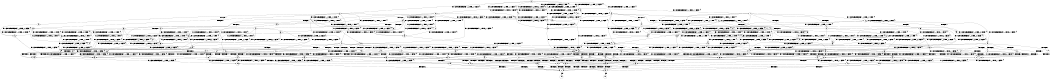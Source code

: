 digraph BCG {
size = "7, 10.5";
center = TRUE;
node [shape = circle];
0 [peripheries = 2];
0 -> 1 [label = "EX !0 !ATOMIC_EXCH_BRANCH (1, +0, TRUE, +0, 1, TRUE) !{}"];
0 -> 2 [label = "EX !2 !ATOMIC_EXCH_BRANCH (1, +1, TRUE, +1, 1, FALSE) !{}"];
0 -> 3 [label = "EX !1 !ATOMIC_EXCH_BRANCH (1, +1, TRUE, +1, 1, FALSE) !{}"];
0 -> 4 [label = "EX !0 !ATOMIC_EXCH_BRANCH (1, +0, TRUE, +0, 1, TRUE) !{}"];
0 -> 5 [label = "EX !2 !ATOMIC_EXCH_BRANCH (1, +1, TRUE, +1, 1, FALSE) !{}"];
0 -> 6 [label = "EX !1 !ATOMIC_EXCH_BRANCH (1, +1, TRUE, +1, 1, FALSE) !{}"];
1 -> 7 [label = "EX !2 !ATOMIC_EXCH_BRANCH (1, +1, TRUE, +1, 1, FALSE) !{}"];
2 -> 8 [label = "EX !0 !ATOMIC_EXCH_BRANCH (1, +0, TRUE, +0, 1, FALSE) !{}"];
3 -> 9 [label = "EX !0 !ATOMIC_EXCH_BRANCH (1, +0, TRUE, +0, 1, FALSE) !{}"];
4 -> 1 [label = "EX !0 !ATOMIC_EXCH_BRANCH (1, +0, TRUE, +0, 1, TRUE) !{}"];
4 -> 7 [label = "EX !2 !ATOMIC_EXCH_BRANCH (1, +1, TRUE, +1, 1, FALSE) !{}"];
4 -> 10 [label = "EX !1 !ATOMIC_EXCH_BRANCH (1, +1, TRUE, +1, 1, FALSE) !{}"];
4 -> 4 [label = "EX !0 !ATOMIC_EXCH_BRANCH (1, +0, TRUE, +0, 1, TRUE) !{}"];
4 -> 11 [label = "EX !2 !ATOMIC_EXCH_BRANCH (1, +1, TRUE, +1, 1, FALSE) !{}"];
4 -> 12 [label = "EX !1 !ATOMIC_EXCH_BRANCH (1, +1, TRUE, +1, 1, FALSE) !{}"];
5 -> 8 [label = "EX !0 !ATOMIC_EXCH_BRANCH (1, +0, TRUE, +0, 1, FALSE) !{}"];
5 -> 13 [label = "EX !1 !ATOMIC_EXCH_BRANCH (1, +1, TRUE, +1, 1, TRUE) !{}"];
5 -> 14 [label = "TERMINATE !2"];
5 -> 15 [label = "EX !0 !ATOMIC_EXCH_BRANCH (1, +0, TRUE, +0, 1, FALSE) !{}"];
5 -> 16 [label = "EX !1 !ATOMIC_EXCH_BRANCH (1, +1, TRUE, +1, 1, TRUE) !{}"];
5 -> 17 [label = "TERMINATE !2"];
6 -> 9 [label = "EX !0 !ATOMIC_EXCH_BRANCH (1, +0, TRUE, +0, 1, FALSE) !{}"];
6 -> 18 [label = "EX !2 !ATOMIC_EXCH_BRANCH (1, +1, TRUE, +1, 1, TRUE) !{}"];
6 -> 19 [label = "TERMINATE !1"];
6 -> 20 [label = "EX !0 !ATOMIC_EXCH_BRANCH (1, +0, TRUE, +0, 1, FALSE) !{}"];
6 -> 21 [label = "EX !2 !ATOMIC_EXCH_BRANCH (1, +1, TRUE, +1, 1, TRUE) !{}"];
6 -> 22 [label = "TERMINATE !1"];
7 -> 8 [label = "EX !0 !ATOMIC_EXCH_BRANCH (1, +0, TRUE, +0, 1, FALSE) !{}"];
8 -> 23 [label = "EX !1 !ATOMIC_EXCH_BRANCH (1, +1, TRUE, +1, 1, FALSE) !{}"];
9 -> 23 [label = "EX !2 !ATOMIC_EXCH_BRANCH (1, +1, TRUE, +1, 1, FALSE) !{}"];
10 -> 9 [label = "EX !0 !ATOMIC_EXCH_BRANCH (1, +0, TRUE, +0, 1, FALSE) !{}"];
11 -> 8 [label = "EX !0 !ATOMIC_EXCH_BRANCH (1, +0, TRUE, +0, 1, FALSE) !{}"];
11 -> 24 [label = "EX !1 !ATOMIC_EXCH_BRANCH (1, +1, TRUE, +1, 1, TRUE) !{}"];
11 -> 25 [label = "TERMINATE !2"];
11 -> 15 [label = "EX !0 !ATOMIC_EXCH_BRANCH (1, +0, TRUE, +0, 1, FALSE) !{}"];
11 -> 26 [label = "EX !1 !ATOMIC_EXCH_BRANCH (1, +1, TRUE, +1, 1, TRUE) !{}"];
11 -> 27 [label = "TERMINATE !2"];
12 -> 9 [label = "EX !0 !ATOMIC_EXCH_BRANCH (1, +0, TRUE, +0, 1, FALSE) !{}"];
12 -> 28 [label = "EX !2 !ATOMIC_EXCH_BRANCH (1, +1, TRUE, +1, 1, TRUE) !{}"];
12 -> 29 [label = "TERMINATE !1"];
12 -> 20 [label = "EX !0 !ATOMIC_EXCH_BRANCH (1, +0, TRUE, +0, 1, FALSE) !{}"];
12 -> 30 [label = "EX !2 !ATOMIC_EXCH_BRANCH (1, +1, TRUE, +1, 1, TRUE) !{}"];
12 -> 31 [label = "TERMINATE !1"];
13 -> 32 [label = "EX !0 !ATOMIC_EXCH_BRANCH (1, +0, TRUE, +0, 1, FALSE) !{}"];
14 -> 33 [label = "EX !0 !ATOMIC_EXCH_BRANCH (1, +0, TRUE, +0, 1, FALSE) !{}"];
15 -> 23 [label = "EX !1 !ATOMIC_EXCH_BRANCH (1, +1, TRUE, +1, 1, FALSE) !{}"];
15 -> 34 [label = "TERMINATE !0"];
15 -> 35 [label = "TERMINATE !2"];
15 -> 36 [label = "EX !1 !ATOMIC_EXCH_BRANCH (1, +1, TRUE, +1, 1, FALSE) !{}"];
15 -> 37 [label = "TERMINATE !0"];
15 -> 38 [label = "TERMINATE !2"];
16 -> 13 [label = "EX !1 !ATOMIC_EXCH_BRANCH (1, +1, TRUE, +1, 1, TRUE) !{}"];
16 -> 32 [label = "EX !0 !ATOMIC_EXCH_BRANCH (1, +0, TRUE, +0, 1, FALSE) !{}"];
16 -> 39 [label = "TERMINATE !2"];
16 -> 16 [label = "EX !1 !ATOMIC_EXCH_BRANCH (1, +1, TRUE, +1, 1, TRUE) !{}"];
16 -> 40 [label = "EX !0 !ATOMIC_EXCH_BRANCH (1, +0, TRUE, +0, 1, FALSE) !{}"];
16 -> 41 [label = "TERMINATE !2"];
17 -> 33 [label = "EX !0 !ATOMIC_EXCH_BRANCH (1, +0, TRUE, +0, 1, FALSE) !{}"];
17 -> 42 [label = "EX !1 !ATOMIC_EXCH_BRANCH (1, +1, TRUE, +1, 1, TRUE) !{}"];
17 -> 43 [label = "EX !0 !ATOMIC_EXCH_BRANCH (1, +0, TRUE, +0, 1, FALSE) !{}"];
17 -> 44 [label = "EX !1 !ATOMIC_EXCH_BRANCH (1, +1, TRUE, +1, 1, TRUE) !{}"];
18 -> 45 [label = "EX !0 !ATOMIC_EXCH_BRANCH (1, +0, TRUE, +0, 1, FALSE) !{}"];
19 -> 46 [label = "EX !0 !ATOMIC_EXCH_BRANCH (1, +0, TRUE, +0, 1, FALSE) !{}"];
20 -> 23 [label = "EX !2 !ATOMIC_EXCH_BRANCH (1, +1, TRUE, +1, 1, FALSE) !{}"];
20 -> 47 [label = "TERMINATE !0"];
20 -> 48 [label = "TERMINATE !1"];
20 -> 36 [label = "EX !2 !ATOMIC_EXCH_BRANCH (1, +1, TRUE, +1, 1, FALSE) !{}"];
20 -> 49 [label = "TERMINATE !0"];
20 -> 50 [label = "TERMINATE !1"];
21 -> 18 [label = "EX !2 !ATOMIC_EXCH_BRANCH (1, +1, TRUE, +1, 1, TRUE) !{}"];
21 -> 45 [label = "EX !0 !ATOMIC_EXCH_BRANCH (1, +0, TRUE, +0, 1, FALSE) !{}"];
21 -> 51 [label = "TERMINATE !1"];
21 -> 21 [label = "EX !2 !ATOMIC_EXCH_BRANCH (1, +1, TRUE, +1, 1, TRUE) !{}"];
21 -> 52 [label = "EX !0 !ATOMIC_EXCH_BRANCH (1, +0, TRUE, +0, 1, FALSE) !{}"];
21 -> 53 [label = "TERMINATE !1"];
22 -> 46 [label = "EX !0 !ATOMIC_EXCH_BRANCH (1, +0, TRUE, +0, 1, FALSE) !{}"];
22 -> 54 [label = "EX !2 !ATOMIC_EXCH_BRANCH (1, +1, TRUE, +1, 1, TRUE) !{}"];
22 -> 55 [label = "EX !0 !ATOMIC_EXCH_BRANCH (1, +0, TRUE, +0, 1, FALSE) !{}"];
22 -> 56 [label = "EX !2 !ATOMIC_EXCH_BRANCH (1, +1, TRUE, +1, 1, TRUE) !{}"];
23 -> 57 [label = "TERMINATE !0"];
24 -> 32 [label = "EX !0 !ATOMIC_EXCH_BRANCH (1, +0, TRUE, +0, 1, FALSE) !{}"];
25 -> 58 [label = "EX !1 !ATOMIC_EXCH_BRANCH (1, +1, TRUE, +1, 1, TRUE) !{}"];
26 -> 32 [label = "EX !0 !ATOMIC_EXCH_BRANCH (1, +0, TRUE, +0, 1, FALSE) !{}"];
26 -> 24 [label = "EX !1 !ATOMIC_EXCH_BRANCH (1, +1, TRUE, +1, 1, TRUE) !{}"];
26 -> 59 [label = "TERMINATE !2"];
26 -> 40 [label = "EX !0 !ATOMIC_EXCH_BRANCH (1, +0, TRUE, +0, 1, FALSE) !{}"];
26 -> 26 [label = "EX !1 !ATOMIC_EXCH_BRANCH (1, +1, TRUE, +1, 1, TRUE) !{}"];
26 -> 60 [label = "TERMINATE !2"];
27 -> 58 [label = "EX !1 !ATOMIC_EXCH_BRANCH (1, +1, TRUE, +1, 1, TRUE) !{}"];
27 -> 33 [label = "EX !0 !ATOMIC_EXCH_BRANCH (1, +0, TRUE, +0, 1, FALSE) !{}"];
27 -> 61 [label = "EX !1 !ATOMIC_EXCH_BRANCH (1, +1, TRUE, +1, 1, TRUE) !{}"];
27 -> 43 [label = "EX !0 !ATOMIC_EXCH_BRANCH (1, +0, TRUE, +0, 1, FALSE) !{}"];
28 -> 45 [label = "EX !0 !ATOMIC_EXCH_BRANCH (1, +0, TRUE, +0, 1, FALSE) !{}"];
29 -> 62 [label = "EX !2 !ATOMIC_EXCH_BRANCH (1, +1, TRUE, +1, 1, TRUE) !{}"];
30 -> 45 [label = "EX !0 !ATOMIC_EXCH_BRANCH (1, +0, TRUE, +0, 1, FALSE) !{}"];
30 -> 28 [label = "EX !2 !ATOMIC_EXCH_BRANCH (1, +1, TRUE, +1, 1, TRUE) !{}"];
30 -> 63 [label = "TERMINATE !1"];
30 -> 52 [label = "EX !0 !ATOMIC_EXCH_BRANCH (1, +0, TRUE, +0, 1, FALSE) !{}"];
30 -> 30 [label = "EX !2 !ATOMIC_EXCH_BRANCH (1, +1, TRUE, +1, 1, TRUE) !{}"];
30 -> 64 [label = "TERMINATE !1"];
31 -> 62 [label = "EX !2 !ATOMIC_EXCH_BRANCH (1, +1, TRUE, +1, 1, TRUE) !{}"];
31 -> 46 [label = "EX !0 !ATOMIC_EXCH_BRANCH (1, +0, TRUE, +0, 1, FALSE) !{}"];
31 -> 65 [label = "EX !2 !ATOMIC_EXCH_BRANCH (1, +1, TRUE, +1, 1, TRUE) !{}"];
31 -> 55 [label = "EX !0 !ATOMIC_EXCH_BRANCH (1, +0, TRUE, +0, 1, FALSE) !{}"];
32 -> 23 [label = "EX !1 !ATOMIC_EXCH_BRANCH (1, +1, TRUE, +1, 1, FALSE) !{}"];
33 -> 66 [label = "EX !1 !ATOMIC_EXCH_BRANCH (1, +1, TRUE, +1, 1, FALSE) !{}"];
34 -> 67 [label = "EX !1 !ATOMIC_EXCH_BRANCH (1, +1, TRUE, +1, 1, FALSE) !{}"];
35 -> 66 [label = "EX !1 !ATOMIC_EXCH_BRANCH (1, +1, TRUE, +1, 1, FALSE) !{}"];
36 -> 57 [label = "TERMINATE !0"];
36 -> 68 [label = "TERMINATE !2"];
36 -> 69 [label = "TERMINATE !1"];
36 -> 70 [label = "TERMINATE !0"];
36 -> 71 [label = "TERMINATE !2"];
36 -> 72 [label = "TERMINATE !1"];
37 -> 67 [label = "EX !1 !ATOMIC_EXCH_BRANCH (1, +1, TRUE, +1, 1, FALSE) !{}"];
37 -> 73 [label = "TERMINATE !2"];
37 -> 74 [label = "EX !1 !ATOMIC_EXCH_BRANCH (1, +1, TRUE, +1, 1, FALSE) !{}"];
37 -> 75 [label = "TERMINATE !2"];
38 -> 66 [label = "EX !1 !ATOMIC_EXCH_BRANCH (1, +1, TRUE, +1, 1, FALSE) !{}"];
38 -> 73 [label = "TERMINATE !0"];
38 -> 76 [label = "EX !1 !ATOMIC_EXCH_BRANCH (1, +1, TRUE, +1, 1, FALSE) !{}"];
38 -> 75 [label = "TERMINATE !0"];
39 -> 77 [label = "EX !0 !ATOMIC_EXCH_BRANCH (1, +0, TRUE, +0, 1, FALSE) !{}"];
40 -> 23 [label = "EX !1 !ATOMIC_EXCH_BRANCH (1, +1, TRUE, +1, 1, FALSE) !{}"];
40 -> 78 [label = "TERMINATE !0"];
40 -> 79 [label = "TERMINATE !2"];
40 -> 36 [label = "EX !1 !ATOMIC_EXCH_BRANCH (1, +1, TRUE, +1, 1, FALSE) !{}"];
40 -> 80 [label = "TERMINATE !0"];
40 -> 81 [label = "TERMINATE !2"];
41 -> 77 [label = "EX !0 !ATOMIC_EXCH_BRANCH (1, +0, TRUE, +0, 1, FALSE) !{}"];
41 -> 42 [label = "EX !1 !ATOMIC_EXCH_BRANCH (1, +1, TRUE, +1, 1, TRUE) !{}"];
41 -> 82 [label = "EX !0 !ATOMIC_EXCH_BRANCH (1, +0, TRUE, +0, 1, FALSE) !{}"];
41 -> 44 [label = "EX !1 !ATOMIC_EXCH_BRANCH (1, +1, TRUE, +1, 1, TRUE) !{}"];
42 -> 77 [label = "EX !0 !ATOMIC_EXCH_BRANCH (1, +0, TRUE, +0, 1, FALSE) !{}"];
43 -> 66 [label = "EX !1 !ATOMIC_EXCH_BRANCH (1, +1, TRUE, +1, 1, FALSE) !{}"];
43 -> 73 [label = "TERMINATE !0"];
43 -> 76 [label = "EX !1 !ATOMIC_EXCH_BRANCH (1, +1, TRUE, +1, 1, FALSE) !{}"];
43 -> 75 [label = "TERMINATE !0"];
44 -> 42 [label = "EX !1 !ATOMIC_EXCH_BRANCH (1, +1, TRUE, +1, 1, TRUE) !{}"];
44 -> 77 [label = "EX !0 !ATOMIC_EXCH_BRANCH (1, +0, TRUE, +0, 1, FALSE) !{}"];
44 -> 44 [label = "EX !1 !ATOMIC_EXCH_BRANCH (1, +1, TRUE, +1, 1, TRUE) !{}"];
44 -> 82 [label = "EX !0 !ATOMIC_EXCH_BRANCH (1, +0, TRUE, +0, 1, FALSE) !{}"];
45 -> 23 [label = "EX !2 !ATOMIC_EXCH_BRANCH (1, +1, TRUE, +1, 1, FALSE) !{}"];
46 -> 83 [label = "EX !2 !ATOMIC_EXCH_BRANCH (1, +1, TRUE, +1, 1, FALSE) !{}"];
47 -> 67 [label = "EX !2 !ATOMIC_EXCH_BRANCH (1, +1, TRUE, +1, 1, FALSE) !{}"];
48 -> 83 [label = "EX !2 !ATOMIC_EXCH_BRANCH (1, +1, TRUE, +1, 1, FALSE) !{}"];
49 -> 67 [label = "EX !2 !ATOMIC_EXCH_BRANCH (1, +1, TRUE, +1, 1, FALSE) !{}"];
49 -> 84 [label = "TERMINATE !1"];
49 -> 74 [label = "EX !2 !ATOMIC_EXCH_BRANCH (1, +1, TRUE, +1, 1, FALSE) !{}"];
49 -> 85 [label = "TERMINATE !1"];
50 -> 83 [label = "EX !2 !ATOMIC_EXCH_BRANCH (1, +1, TRUE, +1, 1, FALSE) !{}"];
50 -> 84 [label = "TERMINATE !0"];
50 -> 86 [label = "EX !2 !ATOMIC_EXCH_BRANCH (1, +1, TRUE, +1, 1, FALSE) !{}"];
50 -> 85 [label = "TERMINATE !0"];
51 -> 87 [label = "EX !0 !ATOMIC_EXCH_BRANCH (1, +0, TRUE, +0, 1, FALSE) !{}"];
52 -> 23 [label = "EX !2 !ATOMIC_EXCH_BRANCH (1, +1, TRUE, +1, 1, FALSE) !{}"];
52 -> 88 [label = "TERMINATE !0"];
52 -> 89 [label = "TERMINATE !1"];
52 -> 36 [label = "EX !2 !ATOMIC_EXCH_BRANCH (1, +1, TRUE, +1, 1, FALSE) !{}"];
52 -> 90 [label = "TERMINATE !0"];
52 -> 91 [label = "TERMINATE !1"];
53 -> 87 [label = "EX !0 !ATOMIC_EXCH_BRANCH (1, +0, TRUE, +0, 1, FALSE) !{}"];
53 -> 54 [label = "EX !2 !ATOMIC_EXCH_BRANCH (1, +1, TRUE, +1, 1, TRUE) !{}"];
53 -> 92 [label = "EX !0 !ATOMIC_EXCH_BRANCH (1, +0, TRUE, +0, 1, FALSE) !{}"];
53 -> 56 [label = "EX !2 !ATOMIC_EXCH_BRANCH (1, +1, TRUE, +1, 1, TRUE) !{}"];
54 -> 87 [label = "EX !0 !ATOMIC_EXCH_BRANCH (1, +0, TRUE, +0, 1, FALSE) !{}"];
55 -> 83 [label = "EX !2 !ATOMIC_EXCH_BRANCH (1, +1, TRUE, +1, 1, FALSE) !{}"];
55 -> 84 [label = "TERMINATE !0"];
55 -> 86 [label = "EX !2 !ATOMIC_EXCH_BRANCH (1, +1, TRUE, +1, 1, FALSE) !{}"];
55 -> 85 [label = "TERMINATE !0"];
56 -> 54 [label = "EX !2 !ATOMIC_EXCH_BRANCH (1, +1, TRUE, +1, 1, TRUE) !{}"];
56 -> 87 [label = "EX !0 !ATOMIC_EXCH_BRANCH (1, +0, TRUE, +0, 1, FALSE) !{}"];
56 -> 56 [label = "EX !2 !ATOMIC_EXCH_BRANCH (1, +1, TRUE, +1, 1, TRUE) !{}"];
56 -> 92 [label = "EX !0 !ATOMIC_EXCH_BRANCH (1, +0, TRUE, +0, 1, FALSE) !{}"];
57 -> 93 [label = "TERMINATE !2"];
58 -> 77 [label = "EX !0 !ATOMIC_EXCH_BRANCH (1, +0, TRUE, +0, 1, FALSE) !{}"];
59 -> 77 [label = "EX !0 !ATOMIC_EXCH_BRANCH (1, +0, TRUE, +0, 1, FALSE) !{}"];
60 -> 77 [label = "EX !0 !ATOMIC_EXCH_BRANCH (1, +0, TRUE, +0, 1, FALSE) !{}"];
60 -> 58 [label = "EX !1 !ATOMIC_EXCH_BRANCH (1, +1, TRUE, +1, 1, TRUE) !{}"];
60 -> 82 [label = "EX !0 !ATOMIC_EXCH_BRANCH (1, +0, TRUE, +0, 1, FALSE) !{}"];
60 -> 61 [label = "EX !1 !ATOMIC_EXCH_BRANCH (1, +1, TRUE, +1, 1, TRUE) !{}"];
61 -> 77 [label = "EX !0 !ATOMIC_EXCH_BRANCH (1, +0, TRUE, +0, 1, FALSE) !{}"];
61 -> 58 [label = "EX !1 !ATOMIC_EXCH_BRANCH (1, +1, TRUE, +1, 1, TRUE) !{}"];
61 -> 82 [label = "EX !0 !ATOMIC_EXCH_BRANCH (1, +0, TRUE, +0, 1, FALSE) !{}"];
61 -> 61 [label = "EX !1 !ATOMIC_EXCH_BRANCH (1, +1, TRUE, +1, 1, TRUE) !{}"];
62 -> 87 [label = "EX !0 !ATOMIC_EXCH_BRANCH (1, +0, TRUE, +0, 1, FALSE) !{}"];
63 -> 87 [label = "EX !0 !ATOMIC_EXCH_BRANCH (1, +0, TRUE, +0, 1, FALSE) !{}"];
64 -> 87 [label = "EX !0 !ATOMIC_EXCH_BRANCH (1, +0, TRUE, +0, 1, FALSE) !{}"];
64 -> 62 [label = "EX !2 !ATOMIC_EXCH_BRANCH (1, +1, TRUE, +1, 1, TRUE) !{}"];
64 -> 92 [label = "EX !0 !ATOMIC_EXCH_BRANCH (1, +0, TRUE, +0, 1, FALSE) !{}"];
64 -> 65 [label = "EX !2 !ATOMIC_EXCH_BRANCH (1, +1, TRUE, +1, 1, TRUE) !{}"];
65 -> 87 [label = "EX !0 !ATOMIC_EXCH_BRANCH (1, +0, TRUE, +0, 1, FALSE) !{}"];
65 -> 62 [label = "EX !2 !ATOMIC_EXCH_BRANCH (1, +1, TRUE, +1, 1, TRUE) !{}"];
65 -> 92 [label = "EX !0 !ATOMIC_EXCH_BRANCH (1, +0, TRUE, +0, 1, FALSE) !{}"];
65 -> 65 [label = "EX !2 !ATOMIC_EXCH_BRANCH (1, +1, TRUE, +1, 1, TRUE) !{}"];
66 -> 93 [label = "TERMINATE !0"];
67 -> 93 [label = "TERMINATE !2"];
68 -> 93 [label = "TERMINATE !0"];
69 -> 94 [label = "TERMINATE !0"];
70 -> 93 [label = "TERMINATE !2"];
70 -> 94 [label = "TERMINATE !1"];
70 -> 95 [label = "TERMINATE !2"];
70 -> 96 [label = "TERMINATE !1"];
71 -> 93 [label = "TERMINATE !0"];
71 -> 97 [label = "TERMINATE !1"];
71 -> 95 [label = "TERMINATE !0"];
71 -> 98 [label = "TERMINATE !1"];
72 -> 94 [label = "TERMINATE !0"];
72 -> 97 [label = "TERMINATE !2"];
72 -> 96 [label = "TERMINATE !0"];
72 -> 98 [label = "TERMINATE !2"];
73 -> 99 [label = "EX !1 !ATOMIC_EXCH_BRANCH (1, +1, TRUE, +1, 1, FALSE) !{}"];
74 -> 93 [label = "TERMINATE !2"];
74 -> 94 [label = "TERMINATE !1"];
74 -> 95 [label = "TERMINATE !2"];
74 -> 96 [label = "TERMINATE !1"];
75 -> 99 [label = "EX !1 !ATOMIC_EXCH_BRANCH (1, +1, TRUE, +1, 1, FALSE) !{}"];
75 -> 100 [label = "EX !1 !ATOMIC_EXCH_BRANCH (1, +1, TRUE, +1, 1, FALSE) !{}"];
76 -> 93 [label = "TERMINATE !0"];
76 -> 97 [label = "TERMINATE !1"];
76 -> 95 [label = "TERMINATE !0"];
76 -> 98 [label = "TERMINATE !1"];
77 -> 66 [label = "EX !1 !ATOMIC_EXCH_BRANCH (1, +1, TRUE, +1, 1, FALSE) !{}"];
78 -> 101 [label = "TERMINATE !2"];
79 -> 101 [label = "TERMINATE !0"];
80 -> 101 [label = "TERMINATE !2"];
80 -> 67 [label = "EX !1 !ATOMIC_EXCH_BRANCH (1, +1, TRUE, +1, 1, FALSE) !{}"];
80 -> 102 [label = "TERMINATE !2"];
80 -> 74 [label = "EX !1 !ATOMIC_EXCH_BRANCH (1, +1, TRUE, +1, 1, FALSE) !{}"];
81 -> 101 [label = "TERMINATE !0"];
81 -> 66 [label = "EX !1 !ATOMIC_EXCH_BRANCH (1, +1, TRUE, +1, 1, FALSE) !{}"];
81 -> 102 [label = "TERMINATE !0"];
81 -> 76 [label = "EX !1 !ATOMIC_EXCH_BRANCH (1, +1, TRUE, +1, 1, FALSE) !{}"];
82 -> 66 [label = "EX !1 !ATOMIC_EXCH_BRANCH (1, +1, TRUE, +1, 1, FALSE) !{}"];
82 -> 101 [label = "TERMINATE !0"];
82 -> 76 [label = "EX !1 !ATOMIC_EXCH_BRANCH (1, +1, TRUE, +1, 1, FALSE) !{}"];
82 -> 102 [label = "TERMINATE !0"];
83 -> 94 [label = "TERMINATE !0"];
84 -> 103 [label = "EX !2 !ATOMIC_EXCH_BRANCH (1, +1, TRUE, +1, 1, FALSE) !{}"];
85 -> 103 [label = "EX !2 !ATOMIC_EXCH_BRANCH (1, +1, TRUE, +1, 1, FALSE) !{}"];
85 -> 104 [label = "EX !2 !ATOMIC_EXCH_BRANCH (1, +1, TRUE, +1, 1, FALSE) !{}"];
86 -> 94 [label = "TERMINATE !0"];
86 -> 97 [label = "TERMINATE !2"];
86 -> 96 [label = "TERMINATE !0"];
86 -> 98 [label = "TERMINATE !2"];
87 -> 83 [label = "EX !2 !ATOMIC_EXCH_BRANCH (1, +1, TRUE, +1, 1, FALSE) !{}"];
88 -> 105 [label = "TERMINATE !1"];
89 -> 105 [label = "TERMINATE !0"];
90 -> 105 [label = "TERMINATE !1"];
90 -> 67 [label = "EX !2 !ATOMIC_EXCH_BRANCH (1, +1, TRUE, +1, 1, FALSE) !{}"];
90 -> 106 [label = "TERMINATE !1"];
90 -> 74 [label = "EX !2 !ATOMIC_EXCH_BRANCH (1, +1, TRUE, +1, 1, FALSE) !{}"];
91 -> 105 [label = "TERMINATE !0"];
91 -> 83 [label = "EX !2 !ATOMIC_EXCH_BRANCH (1, +1, TRUE, +1, 1, FALSE) !{}"];
91 -> 106 [label = "TERMINATE !0"];
91 -> 86 [label = "EX !2 !ATOMIC_EXCH_BRANCH (1, +1, TRUE, +1, 1, FALSE) !{}"];
92 -> 83 [label = "EX !2 !ATOMIC_EXCH_BRANCH (1, +1, TRUE, +1, 1, FALSE) !{}"];
92 -> 105 [label = "TERMINATE !0"];
92 -> 86 [label = "EX !2 !ATOMIC_EXCH_BRANCH (1, +1, TRUE, +1, 1, FALSE) !{}"];
92 -> 106 [label = "TERMINATE !0"];
93 -> 107 [label = "TERMINATE !1"];
94 -> 107 [label = "TERMINATE !2"];
95 -> 107 [label = "TERMINATE !1"];
95 -> 108 [label = "TERMINATE !1"];
96 -> 107 [label = "TERMINATE !2"];
96 -> 108 [label = "TERMINATE !2"];
97 -> 107 [label = "TERMINATE !0"];
98 -> 107 [label = "TERMINATE !0"];
98 -> 108 [label = "TERMINATE !0"];
99 -> 107 [label = "TERMINATE !1"];
100 -> 107 [label = "TERMINATE !1"];
100 -> 108 [label = "TERMINATE !1"];
101 -> 99 [label = "EX !1 !ATOMIC_EXCH_BRANCH (1, +1, TRUE, +1, 1, FALSE) !{}"];
102 -> 99 [label = "EX !1 !ATOMIC_EXCH_BRANCH (1, +1, TRUE, +1, 1, FALSE) !{}"];
102 -> 100 [label = "EX !1 !ATOMIC_EXCH_BRANCH (1, +1, TRUE, +1, 1, FALSE) !{}"];
103 -> 107 [label = "TERMINATE !2"];
104 -> 107 [label = "TERMINATE !2"];
104 -> 108 [label = "TERMINATE !2"];
105 -> 103 [label = "EX !2 !ATOMIC_EXCH_BRANCH (1, +1, TRUE, +1, 1, FALSE) !{}"];
106 -> 103 [label = "EX !2 !ATOMIC_EXCH_BRANCH (1, +1, TRUE, +1, 1, FALSE) !{}"];
106 -> 104 [label = "EX !2 !ATOMIC_EXCH_BRANCH (1, +1, TRUE, +1, 1, FALSE) !{}"];
107 -> 109 [label = "exit"];
108 -> 110 [label = "exit"];
}
